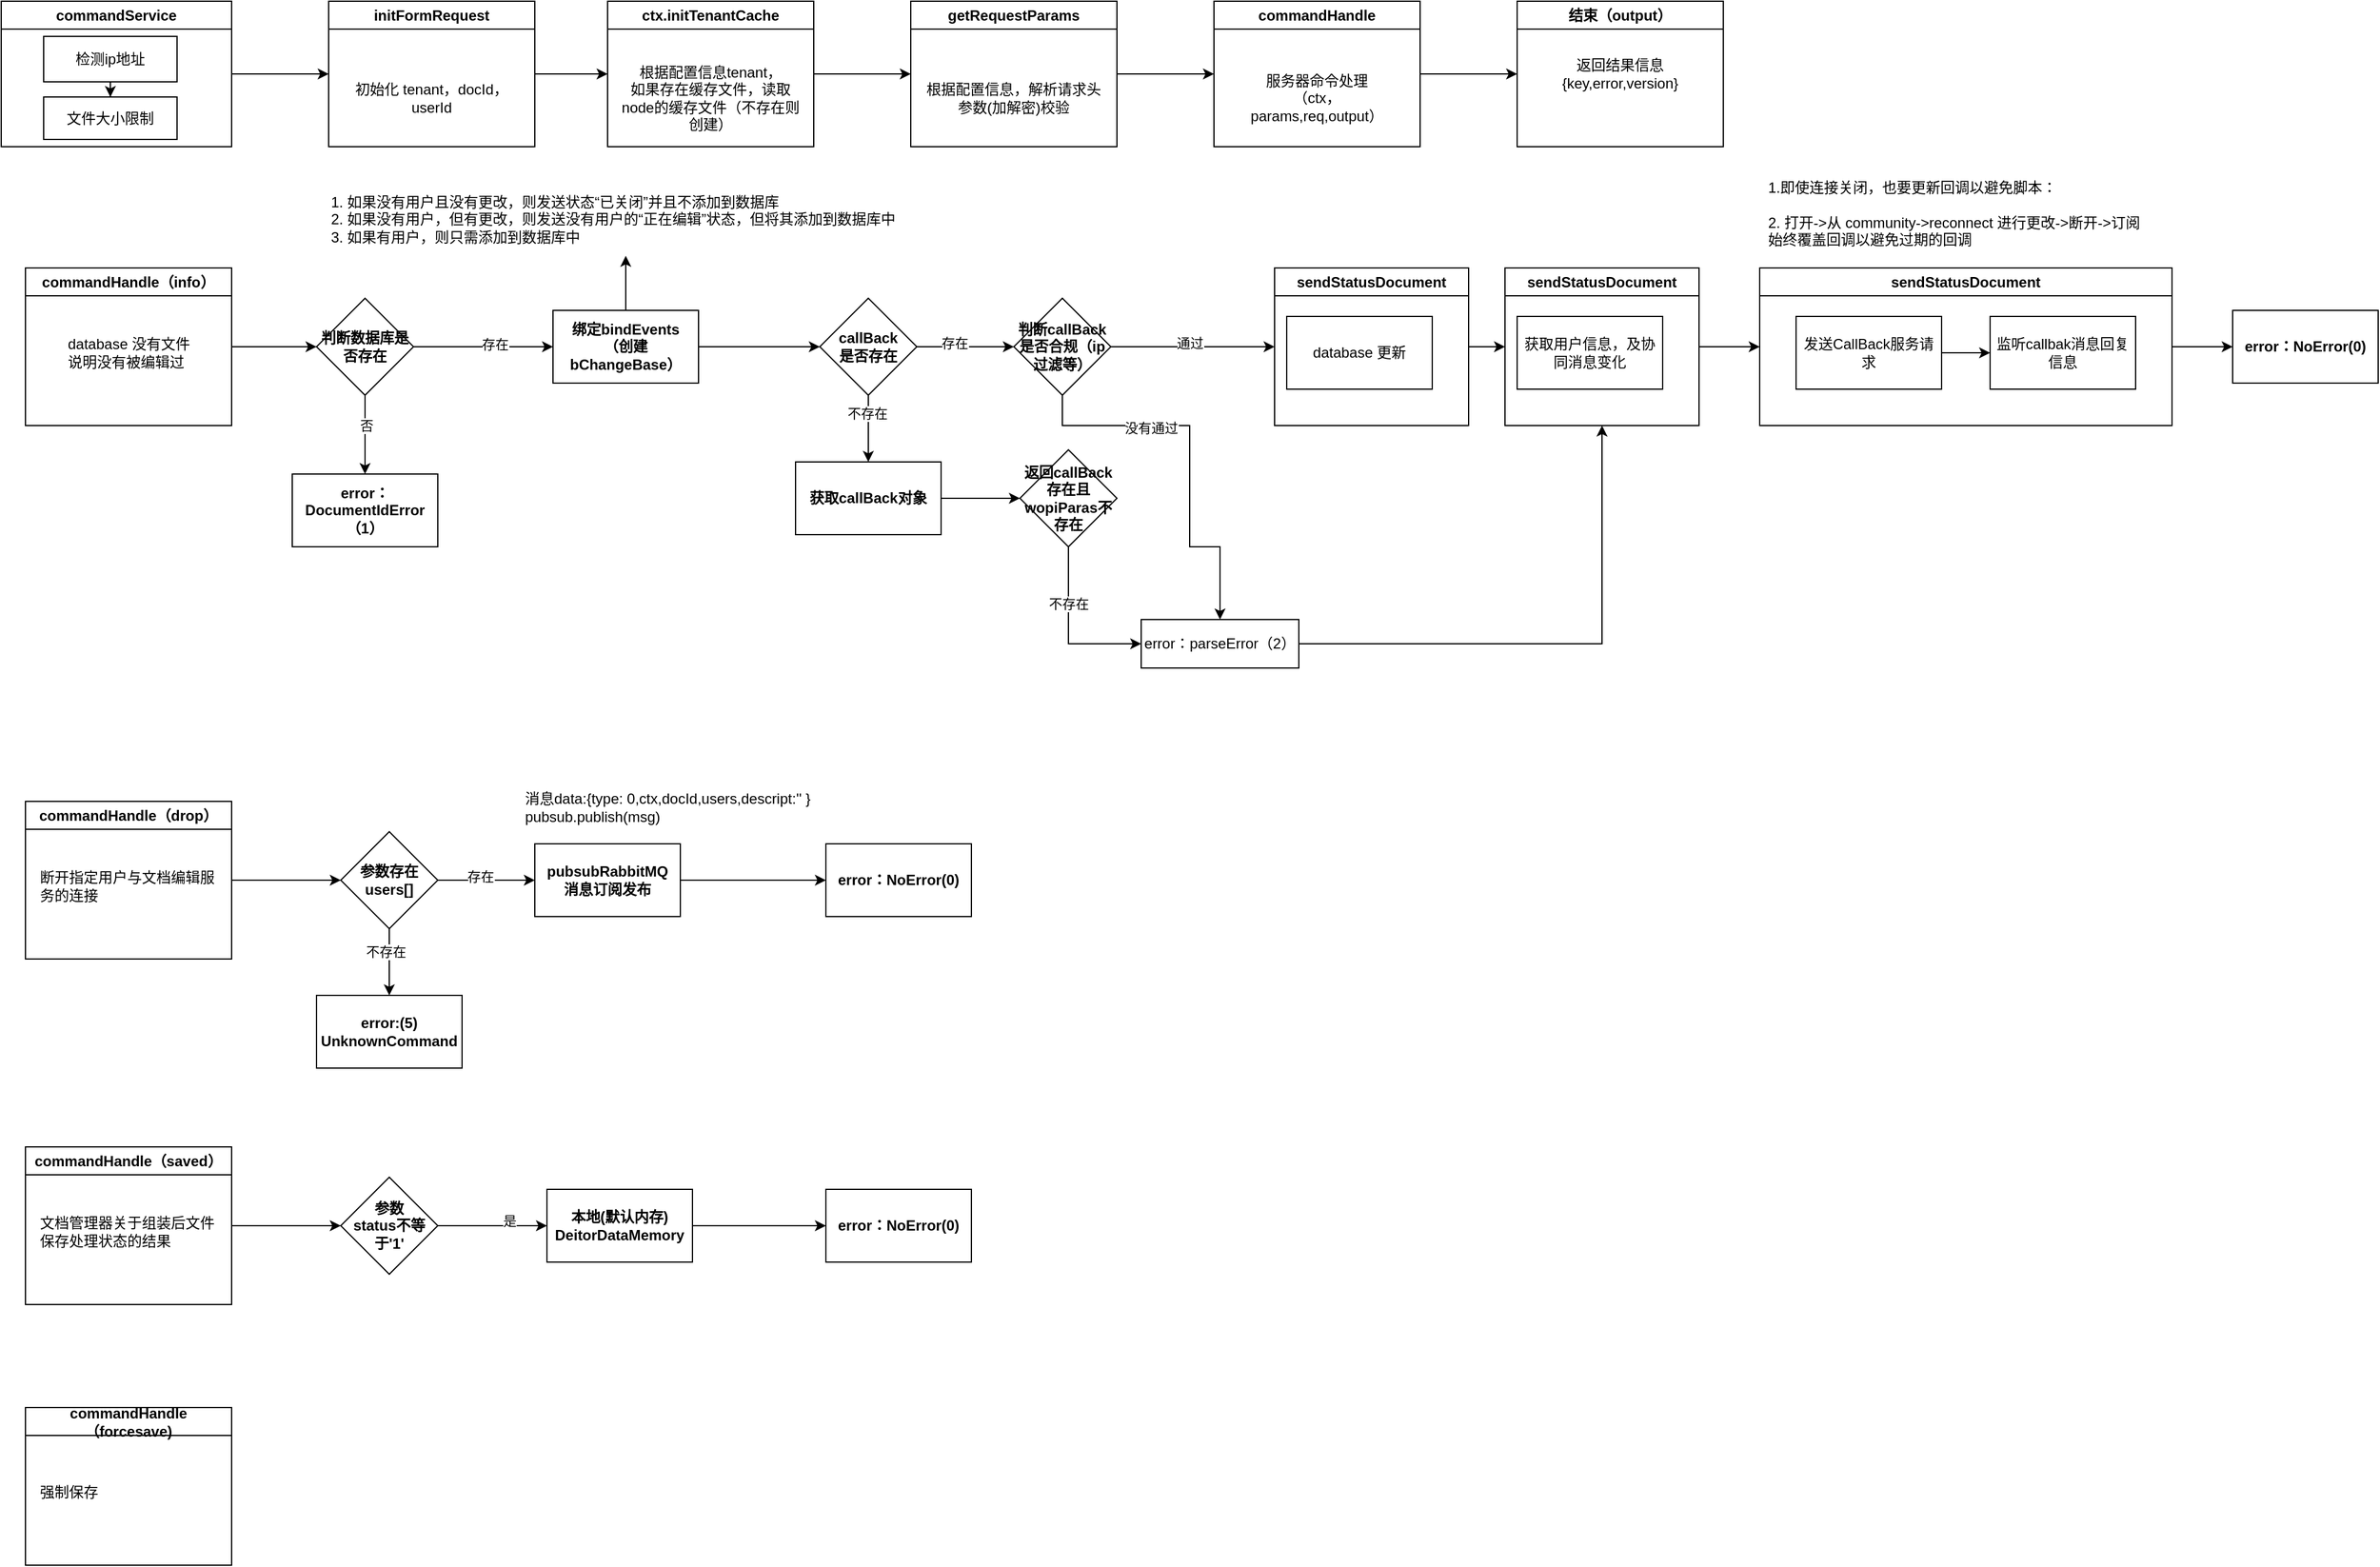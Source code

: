 <mxfile version="22.1.11" type="github" pages="4">
  <diagram id="sMD8rr6DZ-J4-xkLrUH6" name="CommandService">
    <mxGraphModel dx="965" dy="610" grid="1" gridSize="10" guides="1" tooltips="1" connect="1" arrows="1" fold="1" page="1" pageScale="1" pageWidth="850" pageHeight="1100" math="0" shadow="0">
      <root>
        <mxCell id="0" />
        <mxCell id="1" parent="0" />
        <mxCell id="scXBVsKupUYc1fgvArX5-5" style="edgeStyle=orthogonalEdgeStyle;rounded=0;orthogonalLoop=1;jettySize=auto;html=1;entryX=0;entryY=0.5;entryDx=0;entryDy=0;" parent="1" source="vm7K6SFAehFfyD0kpyEC-4" target="YL6jFPio73tcMdtBlWkF-2" edge="1">
          <mxGeometry relative="1" as="geometry" />
        </mxCell>
        <mxCell id="vm7K6SFAehFfyD0kpyEC-4" value="commandService" style="swimlane;whiteSpace=wrap;html=1;" parent="1" vertex="1">
          <mxGeometry x="50" y="80" width="190" height="120" as="geometry" />
        </mxCell>
        <mxCell id="YL6jFPio73tcMdtBlWkF-1" style="edgeStyle=orthogonalEdgeStyle;rounded=0;orthogonalLoop=1;jettySize=auto;html=1;entryX=0.5;entryY=0;entryDx=0;entryDy=0;" parent="vm7K6SFAehFfyD0kpyEC-4" source="vm7K6SFAehFfyD0kpyEC-5" target="vm7K6SFAehFfyD0kpyEC-6" edge="1">
          <mxGeometry relative="1" as="geometry" />
        </mxCell>
        <mxCell id="vm7K6SFAehFfyD0kpyEC-5" value="检测ip地址" style="rounded=0;whiteSpace=wrap;html=1;" parent="vm7K6SFAehFfyD0kpyEC-4" vertex="1">
          <mxGeometry x="35" y="29" width="110" height="37.5" as="geometry" />
        </mxCell>
        <mxCell id="vm7K6SFAehFfyD0kpyEC-6" value="文件大小限制" style="rounded=0;whiteSpace=wrap;html=1;" parent="vm7K6SFAehFfyD0kpyEC-4" vertex="1">
          <mxGeometry x="35" y="79" width="110" height="35" as="geometry" />
        </mxCell>
        <mxCell id="scXBVsKupUYc1fgvArX5-6" style="edgeStyle=orthogonalEdgeStyle;rounded=0;orthogonalLoop=1;jettySize=auto;html=1;entryX=0;entryY=0.5;entryDx=0;entryDy=0;" parent="1" source="YL6jFPio73tcMdtBlWkF-2" target="scXBVsKupUYc1fgvArX5-2" edge="1">
          <mxGeometry relative="1" as="geometry" />
        </mxCell>
        <mxCell id="YL6jFPio73tcMdtBlWkF-2" value="initFormRequest" style="swimlane;whiteSpace=wrap;html=1;" parent="1" vertex="1">
          <mxGeometry x="320" y="80" width="170" height="120" as="geometry" />
        </mxCell>
        <mxCell id="YL6jFPio73tcMdtBlWkF-3" style="edgeStyle=orthogonalEdgeStyle;rounded=0;orthogonalLoop=1;jettySize=auto;html=1;entryX=0.5;entryY=0;entryDx=0;entryDy=0;" parent="YL6jFPio73tcMdtBlWkF-2" edge="1">
          <mxGeometry relative="1" as="geometry">
            <mxPoint x="90" y="87.5" as="sourcePoint" />
          </mxGeometry>
        </mxCell>
        <mxCell id="scXBVsKupUYc1fgvArX5-1" value="初始化 tenant，docId，userId" style="text;html=1;strokeColor=none;fillColor=none;align=center;verticalAlign=middle;whiteSpace=wrap;rounded=0;" parent="YL6jFPio73tcMdtBlWkF-2" vertex="1">
          <mxGeometry x="10" y="30" width="150" height="100" as="geometry" />
        </mxCell>
        <mxCell id="scXBVsKupUYc1fgvArX5-10" value="" style="edgeStyle=orthogonalEdgeStyle;rounded=0;orthogonalLoop=1;jettySize=auto;html=1;" parent="1" source="scXBVsKupUYc1fgvArX5-2" target="scXBVsKupUYc1fgvArX5-7" edge="1">
          <mxGeometry relative="1" as="geometry" />
        </mxCell>
        <mxCell id="scXBVsKupUYc1fgvArX5-2" value="ctx.initTenantCache" style="swimlane;whiteSpace=wrap;html=1;" parent="1" vertex="1">
          <mxGeometry x="550" y="80" width="170" height="120" as="geometry" />
        </mxCell>
        <mxCell id="scXBVsKupUYc1fgvArX5-3" style="edgeStyle=orthogonalEdgeStyle;rounded=0;orthogonalLoop=1;jettySize=auto;html=1;entryX=0.5;entryY=0;entryDx=0;entryDy=0;" parent="scXBVsKupUYc1fgvArX5-2" edge="1">
          <mxGeometry relative="1" as="geometry">
            <mxPoint x="90" y="87.5" as="sourcePoint" />
          </mxGeometry>
        </mxCell>
        <mxCell id="scXBVsKupUYc1fgvArX5-4" value="根据配置信息tenant，&lt;br&gt;如果存在缓存文件，读取node的缓存文件（不存在则创建）" style="text;html=1;strokeColor=none;fillColor=none;align=center;verticalAlign=middle;whiteSpace=wrap;rounded=0;" parent="scXBVsKupUYc1fgvArX5-2" vertex="1">
          <mxGeometry x="10" y="30" width="150" height="100" as="geometry" />
        </mxCell>
        <mxCell id="lr_Avm0-GtG8C-bHsb6K-4" value="" style="edgeStyle=orthogonalEdgeStyle;rounded=0;orthogonalLoop=1;jettySize=auto;html=1;" parent="1" source="scXBVsKupUYc1fgvArX5-7" target="lr_Avm0-GtG8C-bHsb6K-1" edge="1">
          <mxGeometry relative="1" as="geometry" />
        </mxCell>
        <mxCell id="scXBVsKupUYc1fgvArX5-7" value="getRequestParams" style="swimlane;whiteSpace=wrap;html=1;" parent="1" vertex="1">
          <mxGeometry x="800" y="80" width="170" height="120" as="geometry" />
        </mxCell>
        <mxCell id="scXBVsKupUYc1fgvArX5-8" style="edgeStyle=orthogonalEdgeStyle;rounded=0;orthogonalLoop=1;jettySize=auto;html=1;entryX=0.5;entryY=0;entryDx=0;entryDy=0;" parent="scXBVsKupUYc1fgvArX5-7" edge="1">
          <mxGeometry relative="1" as="geometry">
            <mxPoint x="90" y="87.5" as="sourcePoint" />
          </mxGeometry>
        </mxCell>
        <mxCell id="scXBVsKupUYc1fgvArX5-9" value="根据配置信息，解析请求头参数(加解密)校验" style="text;html=1;strokeColor=none;fillColor=none;align=center;verticalAlign=middle;whiteSpace=wrap;rounded=0;" parent="scXBVsKupUYc1fgvArX5-7" vertex="1">
          <mxGeometry x="10" y="30" width="150" height="100" as="geometry" />
        </mxCell>
        <mxCell id="lr_Avm0-GtG8C-bHsb6K-8" value="" style="edgeStyle=orthogonalEdgeStyle;rounded=0;orthogonalLoop=1;jettySize=auto;html=1;" parent="1" source="lr_Avm0-GtG8C-bHsb6K-1" target="lr_Avm0-GtG8C-bHsb6K-5" edge="1">
          <mxGeometry relative="1" as="geometry" />
        </mxCell>
        <mxCell id="lr_Avm0-GtG8C-bHsb6K-1" value="commandHandle" style="swimlane;whiteSpace=wrap;html=1;" parent="1" vertex="1">
          <mxGeometry x="1050" y="80" width="170" height="120" as="geometry" />
        </mxCell>
        <mxCell id="lr_Avm0-GtG8C-bHsb6K-2" style="edgeStyle=orthogonalEdgeStyle;rounded=0;orthogonalLoop=1;jettySize=auto;html=1;entryX=0.5;entryY=0;entryDx=0;entryDy=0;" parent="lr_Avm0-GtG8C-bHsb6K-1" edge="1">
          <mxGeometry relative="1" as="geometry">
            <mxPoint x="90" y="87.5" as="sourcePoint" />
          </mxGeometry>
        </mxCell>
        <mxCell id="lr_Avm0-GtG8C-bHsb6K-3" value="服务器命令处理&lt;br&gt;（ctx，params,req,output&lt;span style=&quot;background-color: initial;&quot;&gt;）&lt;/span&gt;" style="text;html=1;strokeColor=none;fillColor=none;align=center;verticalAlign=middle;whiteSpace=wrap;rounded=0;" parent="lr_Avm0-GtG8C-bHsb6K-1" vertex="1">
          <mxGeometry x="10" y="30" width="150" height="100" as="geometry" />
        </mxCell>
        <mxCell id="lr_Avm0-GtG8C-bHsb6K-5" value="结束（output）" style="swimlane;whiteSpace=wrap;html=1;startSize=23;" parent="1" vertex="1">
          <mxGeometry x="1300" y="80" width="170" height="120" as="geometry" />
        </mxCell>
        <mxCell id="lr_Avm0-GtG8C-bHsb6K-6" style="edgeStyle=orthogonalEdgeStyle;rounded=0;orthogonalLoop=1;jettySize=auto;html=1;entryX=0.5;entryY=0;entryDx=0;entryDy=0;" parent="lr_Avm0-GtG8C-bHsb6K-5" edge="1">
          <mxGeometry relative="1" as="geometry">
            <mxPoint x="90" y="87.5" as="sourcePoint" />
          </mxGeometry>
        </mxCell>
        <mxCell id="lr_Avm0-GtG8C-bHsb6K-7" value="返回结果信息&lt;br&gt;{key,error,version}" style="text;html=1;strokeColor=none;fillColor=none;align=center;verticalAlign=middle;whiteSpace=wrap;rounded=0;" parent="lr_Avm0-GtG8C-bHsb6K-5" vertex="1">
          <mxGeometry x="20" y="30" width="130" height="60" as="geometry" />
        </mxCell>
        <mxCell id="3Y8jQIvo5wAgQ6eYn0zS-3" value="" style="edgeStyle=orthogonalEdgeStyle;rounded=0;orthogonalLoop=1;jettySize=auto;html=1;" parent="1" source="3Y8jQIvo5wAgQ6eYn0zS-1" target="3Y8jQIvo5wAgQ6eYn0zS-2" edge="1">
          <mxGeometry relative="1" as="geometry" />
        </mxCell>
        <mxCell id="3Y8jQIvo5wAgQ6eYn0zS-1" value="commandHandle（info）" style="swimlane;whiteSpace=wrap;html=1;" parent="1" vertex="1">
          <mxGeometry x="70" y="300" width="170" height="130" as="geometry" />
        </mxCell>
        <mxCell id="T5y0rLjNmdEULvwshvxN-3" value="database 没有文件说明没有被编辑过&lt;br&gt;" style="text;html=1;strokeColor=none;fillColor=none;align=left;verticalAlign=middle;whiteSpace=wrap;rounded=0;" parent="3Y8jQIvo5wAgQ6eYn0zS-1" vertex="1">
          <mxGeometry x="32.5" y="30" width="105" height="80" as="geometry" />
        </mxCell>
        <mxCell id="oeFGZcnehU2hMLoqn-nm-2" value="" style="edgeStyle=orthogonalEdgeStyle;rounded=0;orthogonalLoop=1;jettySize=auto;html=1;" parent="1" source="3Y8jQIvo5wAgQ6eYn0zS-2" target="oeFGZcnehU2hMLoqn-nm-1" edge="1">
          <mxGeometry relative="1" as="geometry" />
        </mxCell>
        <mxCell id="oeFGZcnehU2hMLoqn-nm-3" value="存在" style="edgeLabel;html=1;align=center;verticalAlign=middle;resizable=0;points=[];" parent="oeFGZcnehU2hMLoqn-nm-2" vertex="1" connectable="0">
          <mxGeometry x="0.167" y="2" relative="1" as="geometry">
            <mxPoint as="offset" />
          </mxGeometry>
        </mxCell>
        <mxCell id="kwkusTrrnCLp7X0xZnXZ-4" value="" style="edgeStyle=orthogonalEdgeStyle;rounded=0;orthogonalLoop=1;jettySize=auto;html=1;" parent="1" source="3Y8jQIvo5wAgQ6eYn0zS-2" target="kwkusTrrnCLp7X0xZnXZ-3" edge="1">
          <mxGeometry relative="1" as="geometry" />
        </mxCell>
        <mxCell id="kwkusTrrnCLp7X0xZnXZ-5" value="否" style="edgeLabel;html=1;align=center;verticalAlign=middle;resizable=0;points=[];" parent="kwkusTrrnCLp7X0xZnXZ-4" vertex="1" connectable="0">
          <mxGeometry x="-0.231" y="1" relative="1" as="geometry">
            <mxPoint as="offset" />
          </mxGeometry>
        </mxCell>
        <mxCell id="3Y8jQIvo5wAgQ6eYn0zS-2" value="判断数据库是否存在" style="rhombus;whiteSpace=wrap;html=1;fontStyle=1;startSize=23;" parent="1" vertex="1">
          <mxGeometry x="310" y="325" width="80" height="80" as="geometry" />
        </mxCell>
        <mxCell id="MqXaOLWZ_nBOd5WdEFG_-3" style="edgeStyle=orthogonalEdgeStyle;rounded=0;orthogonalLoop=1;jettySize=auto;html=1;" parent="1" source="oeFGZcnehU2hMLoqn-nm-1" target="MqXaOLWZ_nBOd5WdEFG_-1" edge="1">
          <mxGeometry relative="1" as="geometry" />
        </mxCell>
        <mxCell id="1JNXQoHF50Z2I4dLZMmx-8" value="" style="edgeStyle=orthogonalEdgeStyle;rounded=0;orthogonalLoop=1;jettySize=auto;html=1;" parent="1" source="oeFGZcnehU2hMLoqn-nm-1" target="1JNXQoHF50Z2I4dLZMmx-7" edge="1">
          <mxGeometry relative="1" as="geometry" />
        </mxCell>
        <mxCell id="oeFGZcnehU2hMLoqn-nm-1" value="绑定bindEvents&lt;br&gt;（创建bChangeBase）" style="whiteSpace=wrap;html=1;fontStyle=1;startSize=23;" parent="1" vertex="1">
          <mxGeometry x="505" y="335" width="120" height="60" as="geometry" />
        </mxCell>
        <mxCell id="MqXaOLWZ_nBOd5WdEFG_-1" value="1. 如果没有用户且没有更改，则发送状态“已关闭”并且不添加到数据库&lt;br style=&quot;border-color: var(--border-color);&quot;&gt;&lt;span style=&quot;&quot;&gt;2. 如果没有用户，但有更改，则发送没有用户的“正在编辑”状态，但将其添加到数据库中&lt;/span&gt;&lt;br style=&quot;border-color: var(--border-color);&quot;&gt;&lt;span style=&quot;&quot;&gt;3. 如果有用户，则只需添加到数据库中&lt;/span&gt;" style="text;html=1;align=left;verticalAlign=middle;resizable=0;points=[];autosize=1;strokeColor=none;fillColor=none;" parent="1" vertex="1">
          <mxGeometry x="320" y="230" width="490" height="60" as="geometry" />
        </mxCell>
        <mxCell id="Un9Qi8VwuYnLeSAtrX5k-11" value="" style="edgeStyle=orthogonalEdgeStyle;rounded=0;orthogonalLoop=1;jettySize=auto;html=1;" parent="1" source="1JNXQoHF50Z2I4dLZMmx-3" target="Un9Qi8VwuYnLeSAtrX5k-9" edge="1">
          <mxGeometry relative="1" as="geometry" />
        </mxCell>
        <mxCell id="1JNXQoHF50Z2I4dLZMmx-3" value="sendStatusDocument" style="swimlane;whiteSpace=wrap;html=1;" parent="1" vertex="1">
          <mxGeometry x="1100" y="300" width="160" height="130" as="geometry" />
        </mxCell>
        <mxCell id="pyxG8-SNXBPCMExc7HnW-1" value="database&amp;nbsp;更新" style="whiteSpace=wrap;html=1;" parent="1JNXQoHF50Z2I4dLZMmx-3" vertex="1">
          <mxGeometry x="10" y="40" width="120" height="60" as="geometry" />
        </mxCell>
        <mxCell id="1JNXQoHF50Z2I4dLZMmx-13" value="" style="edgeStyle=orthogonalEdgeStyle;rounded=0;orthogonalLoop=1;jettySize=auto;html=1;" parent="1" source="1JNXQoHF50Z2I4dLZMmx-7" target="1JNXQoHF50Z2I4dLZMmx-12" edge="1">
          <mxGeometry relative="1" as="geometry" />
        </mxCell>
        <mxCell id="kwkusTrrnCLp7X0xZnXZ-6" value="存在" style="edgeLabel;html=1;align=center;verticalAlign=middle;resizable=0;points=[];" parent="1JNXQoHF50Z2I4dLZMmx-13" vertex="1" connectable="0">
          <mxGeometry x="-0.225" y="3" relative="1" as="geometry">
            <mxPoint as="offset" />
          </mxGeometry>
        </mxCell>
        <mxCell id="kwkusTrrnCLp7X0xZnXZ-8" value="" style="edgeStyle=orthogonalEdgeStyle;rounded=0;orthogonalLoop=1;jettySize=auto;html=1;" parent="1" source="1JNXQoHF50Z2I4dLZMmx-7" target="kwkusTrrnCLp7X0xZnXZ-7" edge="1">
          <mxGeometry relative="1" as="geometry" />
        </mxCell>
        <mxCell id="kwkusTrrnCLp7X0xZnXZ-9" value="不存在" style="edgeLabel;html=1;align=center;verticalAlign=middle;resizable=0;points=[];" parent="kwkusTrrnCLp7X0xZnXZ-8" vertex="1" connectable="0">
          <mxGeometry x="-0.477" y="-1" relative="1" as="geometry">
            <mxPoint as="offset" />
          </mxGeometry>
        </mxCell>
        <mxCell id="1JNXQoHF50Z2I4dLZMmx-7" value="callBack&lt;br&gt;是否存在" style="rhombus;whiteSpace=wrap;html=1;fontStyle=1;startSize=23;" parent="1" vertex="1">
          <mxGeometry x="725" y="325" width="80" height="80" as="geometry" />
        </mxCell>
        <mxCell id="kwkusTrrnCLp7X0xZnXZ-18" style="edgeStyle=orthogonalEdgeStyle;rounded=0;orthogonalLoop=1;jettySize=auto;html=1;entryX=0.5;entryY=0;entryDx=0;entryDy=0;" parent="1" source="1JNXQoHF50Z2I4dLZMmx-12" target="kwkusTrrnCLp7X0xZnXZ-17" edge="1">
          <mxGeometry relative="1" as="geometry">
            <Array as="points">
              <mxPoint x="925" y="430" />
              <mxPoint x="1030" y="430" />
              <mxPoint x="1030" y="530" />
              <mxPoint x="1055" y="530" />
            </Array>
          </mxGeometry>
        </mxCell>
        <mxCell id="kwkusTrrnCLp7X0xZnXZ-20" value="没有通过" style="edgeLabel;html=1;align=center;verticalAlign=middle;resizable=0;points=[];" parent="kwkusTrrnCLp7X0xZnXZ-18" vertex="1" connectable="0">
          <mxGeometry x="-0.378" y="-2" relative="1" as="geometry">
            <mxPoint as="offset" />
          </mxGeometry>
        </mxCell>
        <mxCell id="Un9Qi8VwuYnLeSAtrX5k-17" style="edgeStyle=orthogonalEdgeStyle;rounded=0;orthogonalLoop=1;jettySize=auto;html=1;entryX=0;entryY=0.5;entryDx=0;entryDy=0;" parent="1" source="1JNXQoHF50Z2I4dLZMmx-12" target="1JNXQoHF50Z2I4dLZMmx-3" edge="1">
          <mxGeometry relative="1" as="geometry" />
        </mxCell>
        <mxCell id="Un9Qi8VwuYnLeSAtrX5k-18" value="通过" style="edgeLabel;html=1;align=center;verticalAlign=middle;resizable=0;points=[];" parent="Un9Qi8VwuYnLeSAtrX5k-17" vertex="1" connectable="0">
          <mxGeometry x="-0.042" y="3" relative="1" as="geometry">
            <mxPoint as="offset" />
          </mxGeometry>
        </mxCell>
        <mxCell id="1JNXQoHF50Z2I4dLZMmx-12" value="判断callBack是否合规（ip过滤等）" style="rhombus;whiteSpace=wrap;html=1;fontStyle=1;startSize=23;" parent="1" vertex="1">
          <mxGeometry x="885" y="325" width="80" height="80" as="geometry" />
        </mxCell>
        <mxCell id="kwkusTrrnCLp7X0xZnXZ-3" value="error：DocumentIdError（1）" style="whiteSpace=wrap;html=1;fontStyle=1;startSize=23;" parent="1" vertex="1">
          <mxGeometry x="290" y="470" width="120" height="60" as="geometry" />
        </mxCell>
        <mxCell id="kwkusTrrnCLp7X0xZnXZ-11" value="" style="edgeStyle=orthogonalEdgeStyle;rounded=0;orthogonalLoop=1;jettySize=auto;html=1;" parent="1" source="kwkusTrrnCLp7X0xZnXZ-7" target="kwkusTrrnCLp7X0xZnXZ-10" edge="1">
          <mxGeometry relative="1" as="geometry" />
        </mxCell>
        <mxCell id="kwkusTrrnCLp7X0xZnXZ-7" value="获取callBack对象" style="whiteSpace=wrap;html=1;fontStyle=1;startSize=23;" parent="1" vertex="1">
          <mxGeometry x="705" y="460" width="120" height="60" as="geometry" />
        </mxCell>
        <mxCell id="kwkusTrrnCLp7X0xZnXZ-22" style="edgeStyle=orthogonalEdgeStyle;rounded=0;orthogonalLoop=1;jettySize=auto;html=1;entryX=0;entryY=0.5;entryDx=0;entryDy=0;" parent="1" source="kwkusTrrnCLp7X0xZnXZ-10" target="kwkusTrrnCLp7X0xZnXZ-17" edge="1">
          <mxGeometry relative="1" as="geometry">
            <Array as="points">
              <mxPoint x="930" y="610" />
            </Array>
          </mxGeometry>
        </mxCell>
        <mxCell id="3IlWfT-Gm5_xWYVAmov4-3" value="不存在" style="edgeLabel;html=1;align=center;verticalAlign=middle;resizable=0;points=[];" parent="kwkusTrrnCLp7X0xZnXZ-22" vertex="1" connectable="0">
          <mxGeometry x="-0.329" relative="1" as="geometry">
            <mxPoint as="offset" />
          </mxGeometry>
        </mxCell>
        <mxCell id="kwkusTrrnCLp7X0xZnXZ-10" value="返回callBack存在且wopiParas不存在" style="rhombus;whiteSpace=wrap;html=1;fontStyle=1;startSize=23;" parent="1" vertex="1">
          <mxGeometry x="890" y="450" width="80" height="80" as="geometry" />
        </mxCell>
        <mxCell id="Un9Qi8VwuYnLeSAtrX5k-16" style="edgeStyle=orthogonalEdgeStyle;rounded=0;orthogonalLoop=1;jettySize=auto;html=1;entryX=0.5;entryY=1;entryDx=0;entryDy=0;" parent="1" source="kwkusTrrnCLp7X0xZnXZ-17" target="Un9Qi8VwuYnLeSAtrX5k-9" edge="1">
          <mxGeometry relative="1" as="geometry" />
        </mxCell>
        <mxCell id="kwkusTrrnCLp7X0xZnXZ-17" value="error：parseError（2）" style="rounded=0;whiteSpace=wrap;html=1;" parent="1" vertex="1">
          <mxGeometry x="990" y="590" width="130" height="40" as="geometry" />
        </mxCell>
        <mxCell id="kwkusTrrnCLp7X0xZnXZ-26" value="error：NoError(0)" style="whiteSpace=wrap;html=1;fontStyle=1;startSize=23;" parent="1" vertex="1">
          <mxGeometry x="1890" y="335" width="120" height="60" as="geometry" />
        </mxCell>
        <mxCell id="meEU26SdCNed7co43gLU-3" value="1.即使连接关闭，也要更新回调以避免脚本：&lt;br&gt;&lt;br&gt;2. 打开-&amp;gt;从 community-&amp;gt;reconnect 进行更改-&amp;gt;断开-&amp;gt;订阅&lt;br style=&quot;border-color: var(--border-color);&quot;&gt;&lt;span style=&quot;&quot;&gt;始终覆盖回调以避免过期的回调&lt;/span&gt;" style="text;html=1;align=left;verticalAlign=middle;resizable=0;points=[];autosize=1;strokeColor=none;fillColor=none;" parent="1" vertex="1">
          <mxGeometry x="1505" y="220" width="330" height="70" as="geometry" />
        </mxCell>
        <mxCell id="Un9Qi8VwuYnLeSAtrX5k-15" style="edgeStyle=orthogonalEdgeStyle;rounded=0;orthogonalLoop=1;jettySize=auto;html=1;exitX=1;exitY=0.5;exitDx=0;exitDy=0;entryX=0;entryY=0.5;entryDx=0;entryDy=0;" parent="1" source="Un9Qi8VwuYnLeSAtrX5k-1" target="kwkusTrrnCLp7X0xZnXZ-26" edge="1">
          <mxGeometry relative="1" as="geometry" />
        </mxCell>
        <mxCell id="Un9Qi8VwuYnLeSAtrX5k-1" value="sendStatusDocument" style="swimlane;whiteSpace=wrap;html=1;" parent="1" vertex="1">
          <mxGeometry x="1500" y="300" width="340" height="130" as="geometry" />
        </mxCell>
        <mxCell id="Un9Qi8VwuYnLeSAtrX5k-14" style="edgeStyle=orthogonalEdgeStyle;rounded=0;orthogonalLoop=1;jettySize=auto;html=1;entryX=0;entryY=0.5;entryDx=0;entryDy=0;" parent="Un9Qi8VwuYnLeSAtrX5k-1" source="Un9Qi8VwuYnLeSAtrX5k-3" target="Un9Qi8VwuYnLeSAtrX5k-13" edge="1">
          <mxGeometry relative="1" as="geometry" />
        </mxCell>
        <mxCell id="Un9Qi8VwuYnLeSAtrX5k-3" value="发送CallBack服务请求" style="whiteSpace=wrap;html=1;" parent="Un9Qi8VwuYnLeSAtrX5k-1" vertex="1">
          <mxGeometry x="30" y="40" width="120" height="60" as="geometry" />
        </mxCell>
        <mxCell id="Un9Qi8VwuYnLeSAtrX5k-13" value="监听callbak消息回复信息" style="whiteSpace=wrap;html=1;" parent="Un9Qi8VwuYnLeSAtrX5k-1" vertex="1">
          <mxGeometry x="190" y="40" width="120" height="60" as="geometry" />
        </mxCell>
        <mxCell id="Un9Qi8VwuYnLeSAtrX5k-12" style="edgeStyle=orthogonalEdgeStyle;rounded=0;orthogonalLoop=1;jettySize=auto;html=1;entryX=0;entryY=0.5;entryDx=0;entryDy=0;" parent="1" source="Un9Qi8VwuYnLeSAtrX5k-9" target="Un9Qi8VwuYnLeSAtrX5k-1" edge="1">
          <mxGeometry relative="1" as="geometry" />
        </mxCell>
        <mxCell id="Un9Qi8VwuYnLeSAtrX5k-9" value="sendStatusDocument" style="swimlane;whiteSpace=wrap;html=1;" parent="1" vertex="1">
          <mxGeometry x="1290" y="300" width="160" height="130" as="geometry" />
        </mxCell>
        <mxCell id="Un9Qi8VwuYnLeSAtrX5k-10" value="获取用户信息，及协同消息变化" style="whiteSpace=wrap;html=1;" parent="Un9Qi8VwuYnLeSAtrX5k-9" vertex="1">
          <mxGeometry x="10" y="40" width="120" height="60" as="geometry" />
        </mxCell>
        <mxCell id="x2fHC3qpIxhBIx_IK5ot-7" value="" style="edgeStyle=orthogonalEdgeStyle;rounded=0;orthogonalLoop=1;jettySize=auto;html=1;entryX=0;entryY=0.5;entryDx=0;entryDy=0;" edge="1" parent="1" source="x2fHC3qpIxhBIx_IK5ot-1" target="x2fHC3qpIxhBIx_IK5ot-11">
          <mxGeometry relative="1" as="geometry">
            <mxPoint x="320" y="805" as="targetPoint" />
          </mxGeometry>
        </mxCell>
        <mxCell id="x2fHC3qpIxhBIx_IK5ot-1" value="commandHandle（drop&lt;span style=&quot;background-color: initial;&quot;&gt;）&lt;/span&gt;" style="swimlane;whiteSpace=wrap;html=1;" vertex="1" parent="1">
          <mxGeometry x="70" y="740" width="170" height="130" as="geometry" />
        </mxCell>
        <mxCell id="x2fHC3qpIxhBIx_IK5ot-2" value="断开指定用户与文档编辑服务的连接" style="text;html=1;strokeColor=none;fillColor=none;align=left;verticalAlign=middle;whiteSpace=wrap;rounded=0;" vertex="1" parent="x2fHC3qpIxhBIx_IK5ot-1">
          <mxGeometry x="10" y="30" width="150" height="80" as="geometry" />
        </mxCell>
        <mxCell id="x2fHC3qpIxhBIx_IK5ot-15" value="" style="edgeStyle=orthogonalEdgeStyle;rounded=0;orthogonalLoop=1;jettySize=auto;html=1;" edge="1" parent="1" source="x2fHC3qpIxhBIx_IK5ot-11" target="x2fHC3qpIxhBIx_IK5ot-14">
          <mxGeometry relative="1" as="geometry" />
        </mxCell>
        <mxCell id="x2fHC3qpIxhBIx_IK5ot-22" value="存在" style="edgeLabel;html=1;align=center;verticalAlign=middle;resizable=0;points=[];" vertex="1" connectable="0" parent="x2fHC3qpIxhBIx_IK5ot-15">
          <mxGeometry x="-0.133" y="3" relative="1" as="geometry">
            <mxPoint as="offset" />
          </mxGeometry>
        </mxCell>
        <mxCell id="x2fHC3qpIxhBIx_IK5ot-20" value="" style="edgeStyle=orthogonalEdgeStyle;rounded=0;orthogonalLoop=1;jettySize=auto;html=1;" edge="1" parent="1" source="x2fHC3qpIxhBIx_IK5ot-11" target="x2fHC3qpIxhBIx_IK5ot-19">
          <mxGeometry relative="1" as="geometry" />
        </mxCell>
        <mxCell id="x2fHC3qpIxhBIx_IK5ot-21" value="不存在" style="edgeLabel;html=1;align=center;verticalAlign=middle;resizable=0;points=[];" vertex="1" connectable="0" parent="x2fHC3qpIxhBIx_IK5ot-20">
          <mxGeometry x="-0.311" y="-3" relative="1" as="geometry">
            <mxPoint as="offset" />
          </mxGeometry>
        </mxCell>
        <mxCell id="x2fHC3qpIxhBIx_IK5ot-11" value="参数存在&lt;br&gt;users[]" style="rhombus;whiteSpace=wrap;html=1;fontStyle=1;startSize=23;" vertex="1" parent="1">
          <mxGeometry x="330" y="765" width="80" height="80" as="geometry" />
        </mxCell>
        <mxCell id="un21ENSpOyYztEaVqAXD-17" style="edgeStyle=orthogonalEdgeStyle;rounded=0;orthogonalLoop=1;jettySize=auto;html=1;" edge="1" parent="1" source="x2fHC3qpIxhBIx_IK5ot-14" target="un21ENSpOyYztEaVqAXD-16">
          <mxGeometry relative="1" as="geometry" />
        </mxCell>
        <mxCell id="x2fHC3qpIxhBIx_IK5ot-14" value="pubsubRabbitMQ&lt;br&gt;消息订阅发布" style="whiteSpace=wrap;html=1;fontStyle=1;startSize=23;" vertex="1" parent="1">
          <mxGeometry x="490" y="775" width="120" height="60" as="geometry" />
        </mxCell>
        <mxCell id="x2fHC3qpIxhBIx_IK5ot-19" value="error:(5)&lt;br&gt;UnknownCommand" style="whiteSpace=wrap;html=1;fontStyle=1;startSize=23;" vertex="1" parent="1">
          <mxGeometry x="310" y="900" width="120" height="60" as="geometry" />
        </mxCell>
        <mxCell id="x2fHC3qpIxhBIx_IK5ot-23" value="消息data:{type: 0,ctx,docId,users,descript:&#39;&#39; }&lt;br&gt;pubsub.publish(msg)" style="text;html=1;align=left;verticalAlign=middle;resizable=0;points=[];autosize=1;strokeColor=none;fillColor=none;" vertex="1" parent="1">
          <mxGeometry x="480" y="725" width="260" height="40" as="geometry" />
        </mxCell>
        <mxCell id="un21ENSpOyYztEaVqAXD-12" style="edgeStyle=orthogonalEdgeStyle;rounded=0;orthogonalLoop=1;jettySize=auto;html=1;" edge="1" parent="1" source="un21ENSpOyYztEaVqAXD-5" target="un21ENSpOyYztEaVqAXD-7">
          <mxGeometry relative="1" as="geometry" />
        </mxCell>
        <mxCell id="un21ENSpOyYztEaVqAXD-5" value="commandHandle（saved&lt;span style=&quot;background-color: initial;&quot;&gt;）&lt;/span&gt;" style="swimlane;whiteSpace=wrap;html=1;" vertex="1" parent="1">
          <mxGeometry x="70" y="1025" width="170" height="130" as="geometry" />
        </mxCell>
        <mxCell id="un21ENSpOyYztEaVqAXD-6" value="文档管理器关于组装后文件保存处理状态的结果" style="text;html=1;strokeColor=none;fillColor=none;align=left;verticalAlign=middle;whiteSpace=wrap;rounded=0;" vertex="1" parent="un21ENSpOyYztEaVqAXD-5">
          <mxGeometry x="10" y="30" width="150" height="80" as="geometry" />
        </mxCell>
        <mxCell id="un21ENSpOyYztEaVqAXD-10" value="" style="edgeStyle=orthogonalEdgeStyle;rounded=0;orthogonalLoop=1;jettySize=auto;html=1;" edge="1" parent="1" source="un21ENSpOyYztEaVqAXD-7" target="un21ENSpOyYztEaVqAXD-9">
          <mxGeometry relative="1" as="geometry" />
        </mxCell>
        <mxCell id="un21ENSpOyYztEaVqAXD-13" value="是" style="edgeLabel;html=1;align=center;verticalAlign=middle;resizable=0;points=[];" vertex="1" connectable="0" parent="un21ENSpOyYztEaVqAXD-10">
          <mxGeometry x="0.3" y="4" relative="1" as="geometry">
            <mxPoint as="offset" />
          </mxGeometry>
        </mxCell>
        <mxCell id="un21ENSpOyYztEaVqAXD-7" value="参数&lt;br&gt;status不等于&#39;1&#39;" style="rhombus;whiteSpace=wrap;html=1;fontStyle=1;startSize=23;" vertex="1" parent="1">
          <mxGeometry x="330" y="1050" width="80" height="80" as="geometry" />
        </mxCell>
        <mxCell id="un21ENSpOyYztEaVqAXD-19" style="edgeStyle=orthogonalEdgeStyle;rounded=0;orthogonalLoop=1;jettySize=auto;html=1;" edge="1" parent="1" source="un21ENSpOyYztEaVqAXD-9" target="un21ENSpOyYztEaVqAXD-18">
          <mxGeometry relative="1" as="geometry" />
        </mxCell>
        <mxCell id="un21ENSpOyYztEaVqAXD-9" value="本地(默认内存)&lt;br&gt;DeitorDataMemory" style="whiteSpace=wrap;html=1;fontStyle=1;startSize=23;" vertex="1" parent="1">
          <mxGeometry x="500" y="1060" width="120" height="60" as="geometry" />
        </mxCell>
        <mxCell id="un21ENSpOyYztEaVqAXD-16" value="error：NoError(0)" style="whiteSpace=wrap;html=1;fontStyle=1;startSize=23;" vertex="1" parent="1">
          <mxGeometry x="730" y="775" width="120" height="60" as="geometry" />
        </mxCell>
        <mxCell id="un21ENSpOyYztEaVqAXD-18" value="error：NoError(0)" style="whiteSpace=wrap;html=1;fontStyle=1;startSize=23;" vertex="1" parent="1">
          <mxGeometry x="730" y="1060" width="120" height="60" as="geometry" />
        </mxCell>
        <mxCell id="un21ENSpOyYztEaVqAXD-20" value="commandHandle（forcesave)" style="swimlane;whiteSpace=wrap;html=1;" vertex="1" parent="1">
          <mxGeometry x="70" y="1240" width="170" height="130" as="geometry" />
        </mxCell>
        <mxCell id="un21ENSpOyYztEaVqAXD-21" value="强制保存" style="text;html=1;strokeColor=none;fillColor=none;align=left;verticalAlign=middle;whiteSpace=wrap;rounded=0;" vertex="1" parent="un21ENSpOyYztEaVqAXD-20">
          <mxGeometry x="10" y="30" width="150" height="80" as="geometry" />
        </mxCell>
      </root>
    </mxGraphModel>
  </diagram>
  <diagram name="CommandServiceFunc" id="7CNrnURbAiRTBtNmyDmN">
    <mxGraphModel dx="1434" dy="780" grid="1" gridSize="10" guides="1" tooltips="1" connect="1" arrows="1" fold="1" page="1" pageScale="1" pageWidth="850" pageHeight="1100" math="0" shadow="0">
      <root>
        <mxCell id="0" />
        <mxCell id="1" parent="0" />
        <mxCell id="oNGNtYai8DwMrWgFIkdL-8" style="edgeStyle=orthogonalEdgeStyle;rounded=0;orthogonalLoop=1;jettySize=auto;html=1;" parent="1" source="oNGNtYai8DwMrWgFIkdL-2" target="oNGNtYai8DwMrWgFIkdL-4" edge="1">
          <mxGeometry relative="1" as="geometry" />
        </mxCell>
        <mxCell id="oNGNtYai8DwMrWgFIkdL-2" value="命令服务&lt;br&gt;&lt;div style=&quot;font-family: Consolas, &amp;quot;Courier New&amp;quot;, monospace; font-size: 18px; line-height: 24px;&quot;&gt;CommandService&lt;br&gt;&lt;/div&gt;" style="rounded=0;whiteSpace=wrap;html=1;" parent="1" vertex="1">
          <mxGeometry x="40" y="240" width="170" height="100" as="geometry" />
        </mxCell>
        <mxCell id="oNGNtYai8DwMrWgFIkdL-9" style="edgeStyle=orthogonalEdgeStyle;rounded=0;orthogonalLoop=1;jettySize=auto;html=1;entryX=0;entryY=0.5;entryDx=0;entryDy=0;" parent="1" source="oNGNtYai8DwMrWgFIkdL-4" target="oNGNtYai8DwMrWgFIkdL-7" edge="1">
          <mxGeometry relative="1" as="geometry" />
        </mxCell>
        <mxCell id="oNGNtYai8DwMrWgFIkdL-4" value="检测ip地址" style="whiteSpace=wrap;html=1;rounded=0;" parent="1" vertex="1">
          <mxGeometry x="280" y="260" width="120" height="60" as="geometry" />
        </mxCell>
        <mxCell id="oNGNtYai8DwMrWgFIkdL-11" value="" style="edgeStyle=orthogonalEdgeStyle;rounded=0;orthogonalLoop=1;jettySize=auto;html=1;entryX=0;entryY=0.5;entryDx=0;entryDy=0;" parent="1" source="oNGNtYai8DwMrWgFIkdL-7" target="oNGNtYai8DwMrWgFIkdL-13" edge="1">
          <mxGeometry relative="1" as="geometry">
            <mxPoint x="650" y="290" as="targetPoint" />
          </mxGeometry>
        </mxCell>
        <mxCell id="oNGNtYai8DwMrWgFIkdL-7" value="文件大小限制，权限等" style="whiteSpace=wrap;html=1;rounded=0;" parent="1" vertex="1">
          <mxGeometry x="460" y="260" width="120" height="60" as="geometry" />
        </mxCell>
        <mxCell id="oNGNtYai8DwMrWgFIkdL-13" value="commondFromServer" style="swimlane;horizontal=0;whiteSpace=wrap;html=1;fillColor=#f5f5f5;fontColor=#333333;strokeColor=#666666;" parent="1" vertex="1">
          <mxGeometry x="700" y="180" width="1060" height="650" as="geometry" />
        </mxCell>
        <mxCell id="oNGNtYai8DwMrWgFIkdL-17" value="" style="edgeStyle=orthogonalEdgeStyle;rounded=0;orthogonalLoop=1;jettySize=auto;html=1;" parent="oNGNtYai8DwMrWgFIkdL-13" source="oNGNtYai8DwMrWgFIkdL-15" target="oNGNtYai8DwMrWgFIkdL-16" edge="1">
          <mxGeometry relative="1" as="geometry" />
        </mxCell>
        <mxCell id="oNGNtYai8DwMrWgFIkdL-15" value="初始化 tenant，docId，userId" style="rounded=1;whiteSpace=wrap;html=1;" parent="oNGNtYai8DwMrWgFIkdL-13" vertex="1">
          <mxGeometry x="40" y="10" width="120" height="60" as="geometry" />
        </mxCell>
        <mxCell id="oNGNtYai8DwMrWgFIkdL-22" value="" style="edgeStyle=orthogonalEdgeStyle;rounded=0;orthogonalLoop=1;jettySize=auto;html=1;" parent="oNGNtYai8DwMrWgFIkdL-13" source="oNGNtYai8DwMrWgFIkdL-16" target="oNGNtYai8DwMrWgFIkdL-21" edge="1">
          <mxGeometry relative="1" as="geometry" />
        </mxCell>
        <mxCell id="oNGNtYai8DwMrWgFIkdL-16" value="tenants【初始化缓存文件路径&lt;span style=&quot;background-color: initial;&quot;&gt;】&lt;/span&gt;" style="rounded=1;whiteSpace=wrap;html=1;" parent="oNGNtYai8DwMrWgFIkdL-13" vertex="1">
          <mxGeometry x="40" y="90" width="120" height="60" as="geometry" />
        </mxCell>
        <mxCell id="oNGNtYai8DwMrWgFIkdL-24" value="" style="edgeStyle=orthogonalEdgeStyle;rounded=0;orthogonalLoop=1;jettySize=auto;html=1;" parent="oNGNtYai8DwMrWgFIkdL-13" source="oNGNtYai8DwMrWgFIkdL-21" target="oNGNtYai8DwMrWgFIkdL-23" edge="1">
          <mxGeometry relative="1" as="geometry" />
        </mxCell>
        <mxCell id="oNGNtYai8DwMrWgFIkdL-21" value="根据配置信息，解析请求头参数" style="rounded=1;whiteSpace=wrap;html=1;" parent="oNGNtYai8DwMrWgFIkdL-13" vertex="1">
          <mxGeometry x="45" y="180" width="110" height="40" as="geometry" />
        </mxCell>
        <mxCell id="4H9CAXHmAjxFmKd9AgGN-10" value="" style="edgeStyle=orthogonalEdgeStyle;rounded=0;orthogonalLoop=1;jettySize=auto;html=1;" parent="oNGNtYai8DwMrWgFIkdL-13" source="oNGNtYai8DwMrWgFIkdL-23" target="4H9CAXHmAjxFmKd9AgGN-9" edge="1">
          <mxGeometry relative="1" as="geometry" />
        </mxCell>
        <mxCell id="oNGNtYai8DwMrWgFIkdL-23" value="EditorData根据文档的key值，清除redis缓存（editorDataMemory）" style="rounded=1;whiteSpace=wrap;html=1;" parent="oNGNtYai8DwMrWgFIkdL-13" vertex="1">
          <mxGeometry x="35" y="250" width="125" height="70" as="geometry" />
        </mxCell>
        <mxCell id="4H9CAXHmAjxFmKd9AgGN-12" value="" style="edgeStyle=orthogonalEdgeStyle;rounded=0;orthogonalLoop=1;jettySize=auto;html=1;" parent="oNGNtYai8DwMrWgFIkdL-13" source="4H9CAXHmAjxFmKd9AgGN-9" target="4H9CAXHmAjxFmKd9AgGN-11" edge="1">
          <mxGeometry relative="1" as="geometry" />
        </mxCell>
        <mxCell id="4H9CAXHmAjxFmKd9AgGN-9" value="请求参数&lt;br style=&quot;border-color: var(--border-color);&quot;&gt;c" style="rounded=1;whiteSpace=wrap;html=1;" parent="oNGNtYai8DwMrWgFIkdL-13" vertex="1">
          <mxGeometry x="35" y="350" width="125" height="40" as="geometry" />
        </mxCell>
        <mxCell id="4H9CAXHmAjxFmKd9AgGN-14" value="" style="edgeStyle=orthogonalEdgeStyle;rounded=0;orthogonalLoop=1;jettySize=auto;html=1;entryX=0;entryY=0.5;entryDx=0;entryDy=0;" parent="oNGNtYai8DwMrWgFIkdL-13" source="4H9CAXHmAjxFmKd9AgGN-11" target="4H9CAXHmAjxFmKd9AgGN-15" edge="1">
          <mxGeometry relative="1" as="geometry">
            <mxPoint x="170" y="460" as="targetPoint" />
          </mxGeometry>
        </mxCell>
        <mxCell id="4H9CAXHmAjxFmKd9AgGN-11" value="info(文档信息)" style="rhombus;whiteSpace=wrap;html=1;rounded=1;" parent="oNGNtYai8DwMrWgFIkdL-13" vertex="1">
          <mxGeometry x="57.5" y="420" width="80" height="80" as="geometry" />
        </mxCell>
        <mxCell id="4H9CAXHmAjxFmKd9AgGN-63" value="" style="edgeStyle=orthogonalEdgeStyle;rounded=0;orthogonalLoop=1;jettySize=auto;html=1;" parent="oNGNtYai8DwMrWgFIkdL-13" source="4H9CAXHmAjxFmKd9AgGN-15" target="4H9CAXHmAjxFmKd9AgGN-62" edge="1">
          <mxGeometry relative="1" as="geometry" />
        </mxCell>
        <mxCell id="4H9CAXHmAjxFmKd9AgGN-65" value="存在数据" style="edgeLabel;html=1;align=center;verticalAlign=middle;resizable=0;points=[];" parent="4H9CAXHmAjxFmKd9AgGN-63" vertex="1" connectable="0">
          <mxGeometry x="-0.06" y="1" relative="1" as="geometry">
            <mxPoint as="offset" />
          </mxGeometry>
        </mxCell>
        <mxCell id="4H9CAXHmAjxFmKd9AgGN-69" value="" style="edgeStyle=orthogonalEdgeStyle;rounded=0;orthogonalLoop=1;jettySize=auto;html=1;" parent="oNGNtYai8DwMrWgFIkdL-13" source="4H9CAXHmAjxFmKd9AgGN-15" target="4H9CAXHmAjxFmKd9AgGN-68" edge="1">
          <mxGeometry relative="1" as="geometry" />
        </mxCell>
        <mxCell id="4H9CAXHmAjxFmKd9AgGN-15" value="判断数据库是否存在" style="rhombus;whiteSpace=wrap;html=1;rounded=1;" parent="oNGNtYai8DwMrWgFIkdL-13" vertex="1">
          <mxGeometry x="200" y="430" width="70" height="60" as="geometry" />
        </mxCell>
        <mxCell id="4H9CAXHmAjxFmKd9AgGN-21" value="1. 如果没有用户且没有更改，则发送状态“已关闭”并且不添加到数据库&lt;br&gt;2. 如果没有用户，但有更改，则发送没有用户的“正在编辑”状态，但将其添加到数据库中&lt;br&gt;3. 如果有用户，则只需添加到数据库中" style="whiteSpace=wrap;html=1;rounded=1;align=left;" parent="oNGNtYai8DwMrWgFIkdL-13" vertex="1">
          <mxGeometry x="520" y="422.5" width="500" height="75" as="geometry" />
        </mxCell>
        <mxCell id="4H9CAXHmAjxFmKd9AgGN-64" style="edgeStyle=orthogonalEdgeStyle;rounded=0;orthogonalLoop=1;jettySize=auto;html=1;entryX=0;entryY=0.5;entryDx=0;entryDy=0;" parent="oNGNtYai8DwMrWgFIkdL-13" source="4H9CAXHmAjxFmKd9AgGN-62" target="4H9CAXHmAjxFmKd9AgGN-21" edge="1">
          <mxGeometry relative="1" as="geometry" />
        </mxCell>
        <mxCell id="4H9CAXHmAjxFmKd9AgGN-62" value="bindEvents" style="whiteSpace=wrap;html=1;rounded=1;" parent="oNGNtYai8DwMrWgFIkdL-13" vertex="1">
          <mxGeometry x="370" y="430" width="120" height="60" as="geometry" />
        </mxCell>
        <mxCell id="4H9CAXHmAjxFmKd9AgGN-68" value="文档id错误" style="whiteSpace=wrap;html=1;rounded=1;" parent="oNGNtYai8DwMrWgFIkdL-13" vertex="1">
          <mxGeometry x="190" y="520" width="90" height="40" as="geometry" />
        </mxCell>
        <mxCell id="4H9CAXHmAjxFmKd9AgGN-1" value="返回文流outputBuffer" style="rounded=1;whiteSpace=wrap;html=1;" parent="1" vertex="1">
          <mxGeometry x="1080" y="1010" width="125" height="70" as="geometry" />
        </mxCell>
        <mxCell id="4H9CAXHmAjxFmKd9AgGN-32" value="callback 判断" style="swimlane;horizontal=0;whiteSpace=wrap;html=1;fillColor=#f5f5f5;fontColor=#333333;strokeColor=#666666;" parent="1" vertex="1">
          <mxGeometry x="1850" y="220" width="790" height="490" as="geometry" />
        </mxCell>
        <mxCell id="4H9CAXHmAjxFmKd9AgGN-33" value="" style="edgeStyle=orthogonalEdgeStyle;rounded=0;orthogonalLoop=1;jettySize=auto;html=1;" parent="4H9CAXHmAjxFmKd9AgGN-32" edge="1">
          <mxGeometry relative="1" as="geometry">
            <mxPoint x="100" y="90" as="targetPoint" />
          </mxGeometry>
        </mxCell>
        <mxCell id="4H9CAXHmAjxFmKd9AgGN-35" value="" style="edgeStyle=orthogonalEdgeStyle;rounded=0;orthogonalLoop=1;jettySize=auto;html=1;" parent="4H9CAXHmAjxFmKd9AgGN-32" edge="1">
          <mxGeometry relative="1" as="geometry">
            <mxPoint x="100" y="180" as="targetPoint" />
          </mxGeometry>
        </mxCell>
        <mxCell id="4H9CAXHmAjxFmKd9AgGN-37" value="" style="edgeStyle=orthogonalEdgeStyle;rounded=0;orthogonalLoop=1;jettySize=auto;html=1;" parent="4H9CAXHmAjxFmKd9AgGN-32" edge="1">
          <mxGeometry relative="1" as="geometry">
            <mxPoint x="97.5" y="250" as="targetPoint" />
          </mxGeometry>
        </mxCell>
        <mxCell id="4H9CAXHmAjxFmKd9AgGN-39" value="" style="edgeStyle=orthogonalEdgeStyle;rounded=0;orthogonalLoop=1;jettySize=auto;html=1;" parent="4H9CAXHmAjxFmKd9AgGN-32" edge="1">
          <mxGeometry relative="1" as="geometry">
            <mxPoint x="97.5" y="350" as="targetPoint" />
          </mxGeometry>
        </mxCell>
        <mxCell id="4H9CAXHmAjxFmKd9AgGN-52" value="" style="edgeStyle=orthogonalEdgeStyle;rounded=0;orthogonalLoop=1;jettySize=auto;html=1;" parent="4H9CAXHmAjxFmKd9AgGN-32" source="4H9CAXHmAjxFmKd9AgGN-50" target="4H9CAXHmAjxFmKd9AgGN-51" edge="1">
          <mxGeometry relative="1" as="geometry" />
        </mxCell>
        <mxCell id="4H9CAXHmAjxFmKd9AgGN-54" style="edgeStyle=orthogonalEdgeStyle;rounded=0;orthogonalLoop=1;jettySize=auto;html=1;entryX=0;entryY=0.5;entryDx=0;entryDy=0;" parent="4H9CAXHmAjxFmKd9AgGN-32" source="4H9CAXHmAjxFmKd9AgGN-50" target="4H9CAXHmAjxFmKd9AgGN-53" edge="1">
          <mxGeometry relative="1" as="geometry" />
        </mxCell>
        <mxCell id="4H9CAXHmAjxFmKd9AgGN-50" value="callbackurl&lt;br style=&quot;border-color: var(--border-color);&quot;&gt;&amp;nbsp;判断" style="rounded=0;whiteSpace=wrap;html=1;" parent="4H9CAXHmAjxFmKd9AgGN-32" vertex="1">
          <mxGeometry x="45" y="40" width="105" height="50" as="geometry" />
        </mxCell>
        <mxCell id="4H9CAXHmAjxFmKd9AgGN-71" value="" style="edgeStyle=orthogonalEdgeStyle;rounded=0;orthogonalLoop=1;jettySize=auto;html=1;" parent="4H9CAXHmAjxFmKd9AgGN-32" source="4H9CAXHmAjxFmKd9AgGN-51" target="4H9CAXHmAjxFmKd9AgGN-70" edge="1">
          <mxGeometry relative="1" as="geometry" />
        </mxCell>
        <mxCell id="4H9CAXHmAjxFmKd9AgGN-51" value="存在" style="rhombus;whiteSpace=wrap;html=1;rounded=0;" parent="4H9CAXHmAjxFmKd9AgGN-32" vertex="1">
          <mxGeometry x="57.5" y="140" width="80" height="80" as="geometry" />
        </mxCell>
        <mxCell id="4H9CAXHmAjxFmKd9AgGN-56" value="" style="edgeStyle=orthogonalEdgeStyle;rounded=0;orthogonalLoop=1;jettySize=auto;html=1;entryX=0;entryY=0.5;entryDx=0;entryDy=0;" parent="4H9CAXHmAjxFmKd9AgGN-32" source="4H9CAXHmAjxFmKd9AgGN-53" target="4H9CAXHmAjxFmKd9AgGN-61" edge="1">
          <mxGeometry relative="1" as="geometry">
            <mxPoint x="300" y="65" as="targetPoint" />
          </mxGeometry>
        </mxCell>
        <mxCell id="4H9CAXHmAjxFmKd9AgGN-53" value="不存在" style="rhombus;whiteSpace=wrap;html=1;rounded=0;" parent="4H9CAXHmAjxFmKd9AgGN-32" vertex="1">
          <mxGeometry x="190" y="37.5" width="70" height="55" as="geometry" />
        </mxCell>
        <mxCell id="4H9CAXHmAjxFmKd9AgGN-58" value="" style="edgeStyle=orthogonalEdgeStyle;rounded=0;orthogonalLoop=1;jettySize=auto;html=1;exitX=1;exitY=0.5;exitDx=0;exitDy=0;" parent="4H9CAXHmAjxFmKd9AgGN-32" source="4H9CAXHmAjxFmKd9AgGN-61" target="4H9CAXHmAjxFmKd9AgGN-57" edge="1">
          <mxGeometry relative="1" as="geometry">
            <mxPoint x="385" y="65" as="sourcePoint" />
          </mxGeometry>
        </mxCell>
        <mxCell id="4H9CAXHmAjxFmKd9AgGN-60" style="edgeStyle=orthogonalEdgeStyle;rounded=0;orthogonalLoop=1;jettySize=auto;html=1;" parent="4H9CAXHmAjxFmKd9AgGN-32" source="4H9CAXHmAjxFmKd9AgGN-57" target="4H9CAXHmAjxFmKd9AgGN-59" edge="1">
          <mxGeometry relative="1" as="geometry" />
        </mxCell>
        <mxCell id="4H9CAXHmAjxFmKd9AgGN-57" value="查询sql的callbackurl" style="whiteSpace=wrap;html=1;rounded=0;" parent="4H9CAXHmAjxFmKd9AgGN-32" vertex="1">
          <mxGeometry x="420" y="47.5" width="85" height="35" as="geometry" />
        </mxCell>
        <mxCell id="4H9CAXHmAjxFmKd9AgGN-73" value="" style="edgeStyle=orthogonalEdgeStyle;rounded=0;orthogonalLoop=1;jettySize=auto;html=1;" parent="4H9CAXHmAjxFmKd9AgGN-32" source="4H9CAXHmAjxFmKd9AgGN-59" target="4H9CAXHmAjxFmKd9AgGN-72" edge="1">
          <mxGeometry relative="1" as="geometry" />
        </mxCell>
        <mxCell id="4H9CAXHmAjxFmKd9AgGN-59" value="获取wopiParams" style="whiteSpace=wrap;html=1;rounded=0;" parent="4H9CAXHmAjxFmKd9AgGN-32" vertex="1">
          <mxGeometry x="540" y="47.5" width="85" height="35" as="geometry" />
        </mxCell>
        <mxCell id="4H9CAXHmAjxFmKd9AgGN-61" value="是否存在数据库中" style="rhombus;whiteSpace=wrap;html=1;rounded=0;" parent="4H9CAXHmAjxFmKd9AgGN-32" vertex="1">
          <mxGeometry x="310" y="37.5" width="70" height="55" as="geometry" />
        </mxCell>
        <mxCell id="4H9CAXHmAjxFmKd9AgGN-75" value="" style="edgeStyle=orthogonalEdgeStyle;rounded=0;orthogonalLoop=1;jettySize=auto;html=1;" parent="4H9CAXHmAjxFmKd9AgGN-32" source="4H9CAXHmAjxFmKd9AgGN-70" target="4H9CAXHmAjxFmKd9AgGN-74" edge="1">
          <mxGeometry relative="1" as="geometry" />
        </mxCell>
        <mxCell id="4H9CAXHmAjxFmKd9AgGN-70" value="解析callbackurl对象" style="whiteSpace=wrap;html=1;rounded=0;" parent="4H9CAXHmAjxFmKd9AgGN-32" vertex="1">
          <mxGeometry x="183.75" y="155" width="106.25" height="50" as="geometry" />
        </mxCell>
        <mxCell id="4H9CAXHmAjxFmKd9AgGN-82" style="edgeStyle=orthogonalEdgeStyle;rounded=0;orthogonalLoop=1;jettySize=auto;html=1;entryX=0.5;entryY=0;entryDx=0;entryDy=0;" parent="4H9CAXHmAjxFmKd9AgGN-32" source="4H9CAXHmAjxFmKd9AgGN-72" target="4H9CAXHmAjxFmKd9AgGN-85" edge="1">
          <mxGeometry relative="1" as="geometry">
            <mxPoint x="725.315" y="250" as="targetPoint" />
          </mxGeometry>
        </mxCell>
        <mxCell id="4H9CAXHmAjxFmKd9AgGN-72" value="bChangeBase&lt;br&gt;Delete=1" style="whiteSpace=wrap;html=1;rounded=0;" parent="4H9CAXHmAjxFmKd9AgGN-32" vertex="1">
          <mxGeometry x="660" y="47.5" width="85" height="35" as="geometry" />
        </mxCell>
        <mxCell id="4H9CAXHmAjxFmKd9AgGN-77" value="" style="edgeStyle=orthogonalEdgeStyle;rounded=0;orthogonalLoop=1;jettySize=auto;html=1;" parent="4H9CAXHmAjxFmKd9AgGN-32" source="4H9CAXHmAjxFmKd9AgGN-74" target="4H9CAXHmAjxFmKd9AgGN-76" edge="1">
          <mxGeometry relative="1" as="geometry" />
        </mxCell>
        <mxCell id="4H9CAXHmAjxFmKd9AgGN-74" value="（dnscache&lt;span style=&quot;background-color: initial;&quot;&gt;）&lt;/span&gt;&lt;br&gt;dns 检测ip地址" style="whiteSpace=wrap;html=1;rounded=0;" parent="4H9CAXHmAjxFmKd9AgGN-32" vertex="1">
          <mxGeometry x="370" y="155" width="106.25" height="50" as="geometry" />
        </mxCell>
        <mxCell id="4H9CAXHmAjxFmKd9AgGN-81" style="edgeStyle=orthogonalEdgeStyle;rounded=0;orthogonalLoop=1;jettySize=auto;html=1;entryX=0.5;entryY=0;entryDx=0;entryDy=0;" parent="4H9CAXHmAjxFmKd9AgGN-32" source="4H9CAXHmAjxFmKd9AgGN-76" target="4H9CAXHmAjxFmKd9AgGN-85" edge="1">
          <mxGeometry relative="1" as="geometry">
            <mxPoint x="725.315" y="250" as="targetPoint" />
          </mxGeometry>
        </mxCell>
        <mxCell id="4H9CAXHmAjxFmKd9AgGN-76" value="ipfilter Rules&lt;br&gt;配置&lt;br&gt;对ip进过滤处理" style="whiteSpace=wrap;html=1;rounded=0;" parent="4H9CAXHmAjxFmKd9AgGN-32" vertex="1">
          <mxGeometry x="537.18" y="155" width="90.63" height="50" as="geometry" />
        </mxCell>
        <mxCell id="4H9CAXHmAjxFmKd9AgGN-90" value="" style="edgeStyle=orthogonalEdgeStyle;rounded=0;orthogonalLoop=1;jettySize=auto;html=1;" parent="4H9CAXHmAjxFmKd9AgGN-32" source="4H9CAXHmAjxFmKd9AgGN-85" target="4H9CAXHmAjxFmKd9AgGN-89" edge="1">
          <mxGeometry relative="1" as="geometry" />
        </mxCell>
        <mxCell id="4H9CAXHmAjxFmKd9AgGN-85" value="存在&lt;br style=&quot;border-color: var(--border-color);&quot;&gt;callbackurl" style="rhombus;whiteSpace=wrap;html=1;rounded=0;" parent="4H9CAXHmAjxFmKd9AgGN-32" vertex="1">
          <mxGeometry x="680.005" y="240" width="80" height="80" as="geometry" />
        </mxCell>
        <mxCell id="4H9CAXHmAjxFmKd9AgGN-89" value="{&amp;nbsp;server：&#39;&#39;,baseUrl:&#39;&#39;, wopiParams:{ commonInfo, userAuth, LastModifiedTime } }" style="whiteSpace=wrap;html=1;rounded=0;" parent="4H9CAXHmAjxFmKd9AgGN-32" vertex="1">
          <mxGeometry x="160" y="350" width="450" height="40" as="geometry" />
        </mxCell>
        <mxCell id="4H9CAXHmAjxFmKd9AgGN-66" style="edgeStyle=orthogonalEdgeStyle;rounded=0;orthogonalLoop=1;jettySize=auto;html=1;" parent="1" source="4H9CAXHmAjxFmKd9AgGN-21" target="4H9CAXHmAjxFmKd9AgGN-32" edge="1">
          <mxGeometry relative="1" as="geometry" />
        </mxCell>
        <mxCell id="4H9CAXHmAjxFmKd9AgGN-91" value="sendStatusDocument" style="swimlane;whiteSpace=wrap;html=1;" parent="1" vertex="1">
          <mxGeometry x="1850" y="740" width="970" height="800" as="geometry" />
        </mxCell>
        <mxCell id="4H9CAXHmAjxFmKd9AgGN-93" value="&lt;div style=&quot;border-color: var(--border-color);&quot;&gt;const c_oAscServerStatus = {&lt;/div&gt;&lt;div style=&quot;border-color: var(--border-color);&quot;&gt;&amp;nbsp; NotFound: 0,&lt;/div&gt;&lt;div style=&quot;border-color: var(--border-color);&quot;&gt;&amp;nbsp; Editing: 1,&lt;/div&gt;&lt;div style=&quot;border-color: var(--border-color);&quot;&gt;&amp;nbsp; MustSave: 2,&lt;/div&gt;&lt;div style=&quot;border-color: var(--border-color);&quot;&gt;&amp;nbsp; Corrupted: 3,&lt;/div&gt;&lt;div style=&quot;border-color: var(--border-color);&quot;&gt;&amp;nbsp; Closed: 4,&lt;/div&gt;&lt;div style=&quot;border-color: var(--border-color);&quot;&gt;&amp;nbsp; MailMerge: 5,&lt;/div&gt;&lt;div style=&quot;border-color: var(--border-color);&quot;&gt;&amp;nbsp; MustSaveForce: 6,&lt;/div&gt;&lt;div style=&quot;border-color: var(--border-color);&quot;&gt;&amp;nbsp; CorruptedForce: 7&lt;/div&gt;&lt;div style=&quot;border-color: var(--border-color);&quot;&gt;};&lt;/div&gt;" style="text;html=1;align=left;verticalAlign=middle;resizable=0;points=[];autosize=1;strokeColor=none;fillColor=none;" parent="4H9CAXHmAjxFmKd9AgGN-91" vertex="1">
          <mxGeometry x="535" y="20" width="180" height="160" as="geometry" />
        </mxCell>
        <mxCell id="4H9CAXHmAjxFmKd9AgGN-175" value="" style="group" parent="4H9CAXHmAjxFmKd9AgGN-91" vertex="1" connectable="0">
          <mxGeometry x="870" y="110" width="345" height="560" as="geometry" />
        </mxCell>
        <mxCell id="4H9CAXHmAjxFmKd9AgGN-92" value="获取用户参与集合" style="whiteSpace=wrap;html=1;" parent="4H9CAXHmAjxFmKd9AgGN-175" vertex="1">
          <mxGeometry x="20" y="50" width="85" height="30" as="geometry" />
        </mxCell>
        <mxCell id="4H9CAXHmAjxFmKd9AgGN-96" value="获取mio或者缓存用户集合[]" style="whiteSpace=wrap;html=1;" parent="4H9CAXHmAjxFmKd9AgGN-175" vertex="1">
          <mxGeometry x="20" y="120" width="85" height="30" as="geometry" />
        </mxCell>
        <mxCell id="4H9CAXHmAjxFmKd9AgGN-95" value="" style="edgeStyle=orthogonalEdgeStyle;rounded=0;orthogonalLoop=1;jettySize=auto;html=1;entryX=0.5;entryY=0;entryDx=0;entryDy=0;" parent="4H9CAXHmAjxFmKd9AgGN-175" source="4H9CAXHmAjxFmKd9AgGN-92" target="4H9CAXHmAjxFmKd9AgGN-96" edge="1">
          <mxGeometry relative="1" as="geometry">
            <mxPoint x="62.5" y="75" as="targetPoint" />
          </mxGeometry>
        </mxCell>
        <mxCell id="4H9CAXHmAjxFmKd9AgGN-101" value="id,idOriginal,username,&lt;br style=&quot;border-color: var(--border-color);&quot;&gt;indexUser,&lt;br style=&quot;border-color: var(--border-color);&quot;&gt;view,&lt;br style=&quot;border-color: var(--border-color);&quot;&gt;connectionId,&lt;br style=&quot;border-color: var(--border-color);&quot;&gt;isCloseCoAuthoring,// 是否关闭协同操作&lt;br style=&quot;border-color: var(--border-color);&quot;&gt;isLiveViewer&lt;br style=&quot;border-color: var(--border-color);&quot;&gt;encrypted" style="text;html=1;strokeColor=none;fillColor=none;align=left;verticalAlign=middle;whiteSpace=wrap;rounded=0;" parent="4H9CAXHmAjxFmKd9AgGN-175" vertex="1">
          <mxGeometry x="175" y="10" width="145" height="115" as="geometry" />
        </mxCell>
        <mxCell id="4H9CAXHmAjxFmKd9AgGN-102" style="edgeStyle=orthogonalEdgeStyle;rounded=0;orthogonalLoop=1;jettySize=auto;html=1;entryX=0;entryY=0.5;entryDx=0;entryDy=0;" parent="4H9CAXHmAjxFmKd9AgGN-175" source="4H9CAXHmAjxFmKd9AgGN-96" target="4H9CAXHmAjxFmKd9AgGN-101" edge="1">
          <mxGeometry relative="1" as="geometry" />
        </mxCell>
        <mxCell id="4H9CAXHmAjxFmKd9AgGN-103" value="获取协同编辑文档及人员信息【】" style="whiteSpace=wrap;html=1;" parent="4H9CAXHmAjxFmKd9AgGN-175" vertex="1">
          <mxGeometry x="5" y="190" width="115" height="50" as="geometry" />
        </mxCell>
        <mxCell id="4H9CAXHmAjxFmKd9AgGN-104" value="" style="edgeStyle=orthogonalEdgeStyle;rounded=0;orthogonalLoop=1;jettySize=auto;html=1;exitX=0.5;exitY=1;exitDx=0;exitDy=0;" parent="4H9CAXHmAjxFmKd9AgGN-175" source="4H9CAXHmAjxFmKd9AgGN-96" target="4H9CAXHmAjxFmKd9AgGN-103" edge="1">
          <mxGeometry relative="1" as="geometry" />
        </mxCell>
        <mxCell id="4H9CAXHmAjxFmKd9AgGN-114" value="参与者数量&lt;br&gt;0" style="rhombus;whiteSpace=wrap;html=1;" parent="4H9CAXHmAjxFmKd9AgGN-175" vertex="1">
          <mxGeometry x="26.25" y="280" width="72.5" height="70" as="geometry" />
        </mxCell>
        <mxCell id="4H9CAXHmAjxFmKd9AgGN-130" value="判断数据sql文档信息否有修改" style="rhombus;whiteSpace=wrap;html=1;" parent="4H9CAXHmAjxFmKd9AgGN-175" vertex="1">
          <mxGeometry x="18.75" y="380" width="80" height="80" as="geometry" />
        </mxCell>
        <mxCell id="4H9CAXHmAjxFmKd9AgGN-109" value="" style="edgeStyle=orthogonalEdgeStyle;rounded=0;orthogonalLoop=1;jettySize=auto;html=1;entryX=0.5;entryY=0;entryDx=0;entryDy=0;" parent="4H9CAXHmAjxFmKd9AgGN-175" source="4H9CAXHmAjxFmKd9AgGN-103" target="4H9CAXHmAjxFmKd9AgGN-114" edge="1">
          <mxGeometry relative="1" as="geometry">
            <mxPoint x="67.5" y="270" as="targetPoint" />
          </mxGeometry>
        </mxCell>
        <mxCell id="4H9CAXHmAjxFmKd9AgGN-147" value="是" style="edgeLabel;html=1;align=center;verticalAlign=middle;resizable=0;points=[];" parent="4H9CAXHmAjxFmKd9AgGN-109" vertex="1" connectable="0">
          <mxGeometry x="-0.25" y="-2" relative="1" as="geometry">
            <mxPoint as="offset" />
          </mxGeometry>
        </mxCell>
        <mxCell id="4H9CAXHmAjxFmKd9AgGN-135" value="查询数据库是否有变化" style="shape=parallelogram;perimeter=parallelogramPerimeter;whiteSpace=wrap;html=1;fixedSize=1;" parent="4H9CAXHmAjxFmKd9AgGN-175" vertex="1">
          <mxGeometry x="225" y="285" width="120" height="60" as="geometry" />
        </mxCell>
        <mxCell id="4H9CAXHmAjxFmKd9AgGN-141" value="修改状态为关闭&lt;br&gt;closed：4" style="whiteSpace=wrap;html=1;" parent="4H9CAXHmAjxFmKd9AgGN-175" vertex="1">
          <mxGeometry y="500" width="120" height="60" as="geometry" />
        </mxCell>
        <mxCell id="4H9CAXHmAjxFmKd9AgGN-170" style="edgeStyle=orthogonalEdgeStyle;rounded=0;orthogonalLoop=1;jettySize=auto;html=1;entryX=0.5;entryY=0;entryDx=0;entryDy=0;" parent="4H9CAXHmAjxFmKd9AgGN-175" source="4H9CAXHmAjxFmKd9AgGN-169" target="4H9CAXHmAjxFmKd9AgGN-92" edge="1">
          <mxGeometry relative="1" as="geometry" />
        </mxCell>
        <mxCell id="4H9CAXHmAjxFmKd9AgGN-169" value="当前状态为&lt;br&gt;Editing：1" style="whiteSpace=wrap;html=1;" parent="4H9CAXHmAjxFmKd9AgGN-175" vertex="1">
          <mxGeometry x="20" width="85" height="30" as="geometry" />
        </mxCell>
        <mxCell id="4H9CAXHmAjxFmKd9AgGN-133" style="edgeStyle=orthogonalEdgeStyle;rounded=0;orthogonalLoop=1;jettySize=auto;html=1;entryX=0.5;entryY=0;entryDx=0;entryDy=0;" parent="4H9CAXHmAjxFmKd9AgGN-175" source="4H9CAXHmAjxFmKd9AgGN-114" target="4H9CAXHmAjxFmKd9AgGN-130" edge="1">
          <mxGeometry relative="1" as="geometry" />
        </mxCell>
        <mxCell id="4H9CAXHmAjxFmKd9AgGN-146" value="是" style="edgeLabel;html=1;align=center;verticalAlign=middle;resizable=0;points=[];" parent="4H9CAXHmAjxFmKd9AgGN-133" vertex="1" connectable="0">
          <mxGeometry x="-0.522" y="1" relative="1" as="geometry">
            <mxPoint as="offset" />
          </mxGeometry>
        </mxCell>
        <mxCell id="4H9CAXHmAjxFmKd9AgGN-136" style="edgeStyle=orthogonalEdgeStyle;rounded=0;orthogonalLoop=1;jettySize=auto;html=1;exitX=1;exitY=0;exitDx=0;exitDy=0;entryX=0;entryY=0.5;entryDx=0;entryDy=0;" parent="4H9CAXHmAjxFmKd9AgGN-175" source="4H9CAXHmAjxFmKd9AgGN-130" target="4H9CAXHmAjxFmKd9AgGN-135" edge="1">
          <mxGeometry relative="1" as="geometry" />
        </mxCell>
        <mxCell id="4H9CAXHmAjxFmKd9AgGN-137" value="依据" style="edgeLabel;html=1;align=center;verticalAlign=middle;resizable=0;points=[];" parent="4H9CAXHmAjxFmKd9AgGN-136" vertex="1" connectable="0">
          <mxGeometry x="0.162" y="-1" relative="1" as="geometry">
            <mxPoint as="offset" />
          </mxGeometry>
        </mxCell>
        <mxCell id="4H9CAXHmAjxFmKd9AgGN-140" value="" style="edgeStyle=orthogonalEdgeStyle;rounded=0;orthogonalLoop=1;jettySize=auto;html=1;entryX=0.5;entryY=0;entryDx=0;entryDy=0;" parent="4H9CAXHmAjxFmKd9AgGN-175" source="4H9CAXHmAjxFmKd9AgGN-130" target="4H9CAXHmAjxFmKd9AgGN-141" edge="1">
          <mxGeometry relative="1" as="geometry">
            <mxPoint x="63.8" y="510.05" as="targetPoint" />
          </mxGeometry>
        </mxCell>
        <mxCell id="4H9CAXHmAjxFmKd9AgGN-145" value="是" style="edgeLabel;html=1;align=center;verticalAlign=middle;resizable=0;points=[];" parent="4H9CAXHmAjxFmKd9AgGN-140" vertex="1" connectable="0">
          <mxGeometry x="-0.233" y="-1" relative="1" as="geometry">
            <mxPoint as="offset" />
          </mxGeometry>
        </mxCell>
        <mxCell id="4H9CAXHmAjxFmKd9AgGN-181" value="" style="edgeStyle=orthogonalEdgeStyle;rounded=0;orthogonalLoop=1;jettySize=auto;html=1;" parent="4H9CAXHmAjxFmKd9AgGN-91" source="4H9CAXHmAjxFmKd9AgGN-177" target="4H9CAXHmAjxFmKd9AgGN-180" edge="1">
          <mxGeometry relative="1" as="geometry" />
        </mxCell>
        <mxCell id="4H9CAXHmAjxFmKd9AgGN-177" value="文档状态发生变化" style="rhombus;whiteSpace=wrap;html=1;" parent="4H9CAXHmAjxFmKd9AgGN-91" vertex="1">
          <mxGeometry x="30" y="50" width="80" height="80" as="geometry" />
        </mxCell>
        <mxCell id="4H9CAXHmAjxFmKd9AgGN-180" value="触发文档更新" style="whiteSpace=wrap;html=1;" parent="4H9CAXHmAjxFmKd9AgGN-91" vertex="1">
          <mxGeometry x="10" y="180" width="120" height="30" as="geometry" />
        </mxCell>
        <mxCell id="4H9CAXHmAjxFmKd9AgGN-184" value="" style="group" parent="4H9CAXHmAjxFmKd9AgGN-91" vertex="1" connectable="0">
          <mxGeometry x="10" y="200" width="310" height="80" as="geometry" />
        </mxCell>
        <mxCell id="4H9CAXHmAjxFmKd9AgGN-183" value="打开-&amp;gt;从 community-&amp;gt;reconnect 进行更改-&amp;gt;断开-&amp;gt;订阅&lt;br&gt;始终覆盖回调以避免过期的回调" style="text;html=1;strokeColor=none;fillColor=none;align=left;verticalAlign=middle;whiteSpace=wrap;rounded=0;" parent="4H9CAXHmAjxFmKd9AgGN-184" vertex="1">
          <mxGeometry y="45.714" width="310" height="34.286" as="geometry" />
        </mxCell>
        <mxCell id="4H9CAXHmAjxFmKd9AgGN-182" value="即使连接关闭，也要更新回调以避免脚本：" style="text;html=1;strokeColor=none;fillColor=none;align=left;verticalAlign=middle;whiteSpace=wrap;rounded=0;" parent="4H9CAXHmAjxFmKd9AgGN-184" vertex="1">
          <mxGeometry x="5" width="280" height="57.143" as="geometry" />
        </mxCell>
        <mxCell id="4H9CAXHmAjxFmKd9AgGN-191" value="" style="edgeStyle=orthogonalEdgeStyle;rounded=0;orthogonalLoop=1;jettySize=auto;html=1;" parent="4H9CAXHmAjxFmKd9AgGN-91" source="4H9CAXHmAjxFmKd9AgGN-188" target="4H9CAXHmAjxFmKd9AgGN-190" edge="1">
          <mxGeometry relative="1" as="geometry" />
        </mxCell>
        <mxCell id="4H9CAXHmAjxFmKd9AgGN-192" value="" style="edgeStyle=orthogonalEdgeStyle;rounded=0;orthogonalLoop=1;jettySize=auto;html=1;" parent="4H9CAXHmAjxFmKd9AgGN-91" source="4H9CAXHmAjxFmKd9AgGN-188" target="4H9CAXHmAjxFmKd9AgGN-190" edge="1">
          <mxGeometry relative="1" as="geometry" />
        </mxCell>
        <mxCell id="4H9CAXHmAjxFmKd9AgGN-188" value="消息信息({&lt;br style=&quot;border-color: var(--border-color);&quot;&gt;key,stauts,url,changesurl,history,users,&lt;br&gt;acitons,mailMerge,userData,formata,lastSave,notmodified,&lt;br&gt;forcesaveType,encrypted,token&lt;br&gt;}&lt;br&gt;)" style="whiteSpace=wrap;html=1;" parent="4H9CAXHmAjxFmKd9AgGN-91" vertex="1">
          <mxGeometry x="30" y="340.003" width="120" height="60" as="geometry" />
        </mxCell>
        <mxCell id="4H9CAXHmAjxFmKd9AgGN-189" value="" style="edgeStyle=orthogonalEdgeStyle;rounded=0;orthogonalLoop=1;jettySize=auto;html=1;" parent="4H9CAXHmAjxFmKd9AgGN-91" source="4H9CAXHmAjxFmKd9AgGN-183" target="4H9CAXHmAjxFmKd9AgGN-188" edge="1">
          <mxGeometry relative="1" as="geometry" />
        </mxCell>
        <mxCell id="4H9CAXHmAjxFmKd9AgGN-194" value="" style="edgeStyle=orthogonalEdgeStyle;rounded=0;orthogonalLoop=1;jettySize=auto;html=1;" parent="4H9CAXHmAjxFmKd9AgGN-91" source="4H9CAXHmAjxFmKd9AgGN-190" target="4H9CAXHmAjxFmKd9AgGN-193" edge="1">
          <mxGeometry relative="1" as="geometry" />
        </mxCell>
        <mxCell id="4H9CAXHmAjxFmKd9AgGN-190" value="设置消息状态" style="whiteSpace=wrap;html=1;" parent="4H9CAXHmAjxFmKd9AgGN-91" vertex="1">
          <mxGeometry x="30" y="440.003" width="120" height="60" as="geometry" />
        </mxCell>
        <mxCell id="4H9CAXHmAjxFmKd9AgGN-196" value="" style="edgeStyle=orthogonalEdgeStyle;rounded=0;orthogonalLoop=1;jettySize=auto;html=1;" parent="4H9CAXHmAjxFmKd9AgGN-91" source="4H9CAXHmAjxFmKd9AgGN-193" target="4H9CAXHmAjxFmKd9AgGN-195" edge="1">
          <mxGeometry relative="1" as="geometry" />
        </mxCell>
        <mxCell id="4H9CAXHmAjxFmKd9AgGN-200" value="" style="edgeStyle=orthogonalEdgeStyle;rounded=0;orthogonalLoop=1;jettySize=auto;html=1;" parent="4H9CAXHmAjxFmKd9AgGN-91" source="4H9CAXHmAjxFmKd9AgGN-193" target="4H9CAXHmAjxFmKd9AgGN-199" edge="1">
          <mxGeometry relative="1" as="geometry" />
        </mxCell>
        <mxCell id="4H9CAXHmAjxFmKd9AgGN-193" value="发送服务请求" style="whiteSpace=wrap;html=1;" parent="4H9CAXHmAjxFmKd9AgGN-91" vertex="1">
          <mxGeometry x="30" y="580.003" width="120" height="60" as="geometry" />
        </mxCell>
        <mxCell id="4H9CAXHmAjxFmKd9AgGN-195" value="设置消息回复" style="whiteSpace=wrap;html=1;" parent="4H9CAXHmAjxFmKd9AgGN-91" vertex="1">
          <mxGeometry x="30" y="690.003" width="120" height="60" as="geometry" />
        </mxCell>
        <mxCell id="4H9CAXHmAjxFmKd9AgGN-202" value="" style="edgeStyle=orthogonalEdgeStyle;rounded=0;orthogonalLoop=1;jettySize=auto;html=1;" parent="4H9CAXHmAjxFmKd9AgGN-91" source="4H9CAXHmAjxFmKd9AgGN-199" target="4H9CAXHmAjxFmKd9AgGN-201" edge="1">
          <mxGeometry relative="1" as="geometry" />
        </mxCell>
        <mxCell id="4H9CAXHmAjxFmKd9AgGN-199" value="校验outbox&lt;br&gt;urlExclusionRegex" style="rhombus;whiteSpace=wrap;html=1;" parent="4H9CAXHmAjxFmKd9AgGN-91" vertex="1">
          <mxGeometry x="200" y="570" width="110" height="80" as="geometry" />
        </mxCell>
        <mxCell id="4H9CAXHmAjxFmKd9AgGN-204" value="" style="edgeStyle=orthogonalEdgeStyle;rounded=0;orthogonalLoop=1;jettySize=auto;html=1;" parent="4H9CAXHmAjxFmKd9AgGN-91" source="4H9CAXHmAjxFmKd9AgGN-201" target="4H9CAXHmAjxFmKd9AgGN-203" edge="1">
          <mxGeometry relative="1" as="geometry" />
        </mxCell>
        <mxCell id="4H9CAXHmAjxFmKd9AgGN-201" value="post请求&lt;br&gt;outbox.prefix&lt;br&gt;outbox.header" style="whiteSpace=wrap;html=1;" parent="4H9CAXHmAjxFmKd9AgGN-91" vertex="1">
          <mxGeometry x="365" y="580" width="120" height="60" as="geometry" />
        </mxCell>
        <mxCell id="4H9CAXHmAjxFmKd9AgGN-203" value="" style="whiteSpace=wrap;html=1;" parent="4H9CAXHmAjxFmKd9AgGN-91" vertex="1">
          <mxGeometry x="530" y="580" width="120" height="60" as="geometry" />
        </mxCell>
        <mxCell id="4H9CAXHmAjxFmKd9AgGN-198" style="edgeStyle=orthogonalEdgeStyle;rounded=0;orthogonalLoop=1;jettySize=auto;html=1;entryX=0.541;entryY=0.013;entryDx=0;entryDy=0;entryPerimeter=0;" parent="1" source="4H9CAXHmAjxFmKd9AgGN-32" target="4H9CAXHmAjxFmKd9AgGN-91" edge="1">
          <mxGeometry relative="1" as="geometry" />
        </mxCell>
      </root>
    </mxGraphModel>
  </diagram>
  <diagram id="F0BIP60KP7pMEPSn2TJS" name="editorDataMemory">
    <mxGraphModel dx="1434" dy="780" grid="1" gridSize="10" guides="1" tooltips="1" connect="1" arrows="1" fold="1" page="1" pageScale="1" pageWidth="850" pageHeight="1100" math="0" shadow="0">
      <root>
        <mxCell id="0" />
        <mxCell id="1" parent="0" />
      </root>
    </mxGraphModel>
  </diagram>
  <diagram id="ubFQVAaavxDitCubUozo" name="pubsubService">
    <mxGraphModel dx="965" dy="610" grid="1" gridSize="10" guides="1" tooltips="1" connect="1" arrows="1" fold="1" page="1" pageScale="1" pageWidth="850" pageHeight="1100" math="0" shadow="0">
      <root>
        <mxCell id="0" />
        <mxCell id="1" parent="0" />
      </root>
    </mxGraphModel>
  </diagram>
</mxfile>
